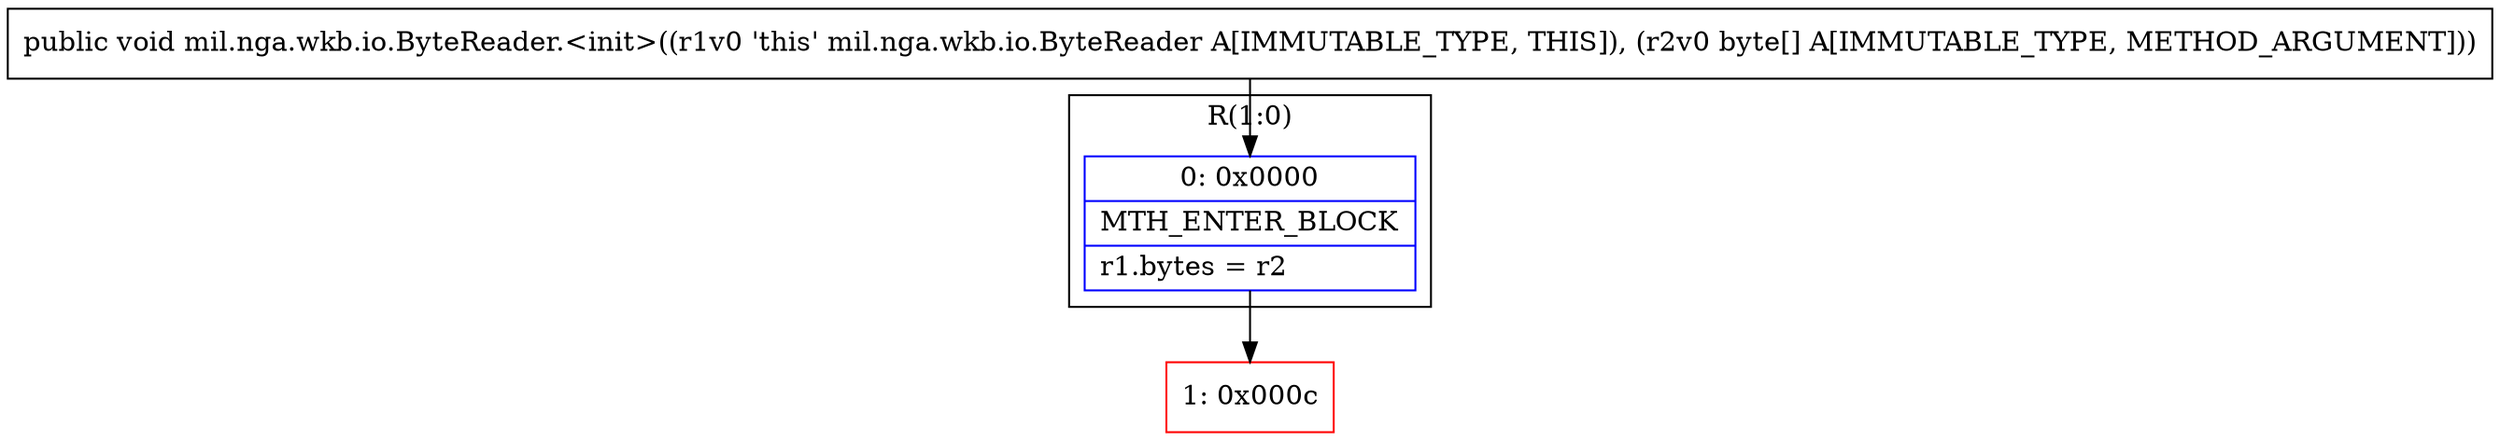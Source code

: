 digraph "CFG formil.nga.wkb.io.ByteReader.\<init\>([B)V" {
subgraph cluster_Region_1216669488 {
label = "R(1:0)";
node [shape=record,color=blue];
Node_0 [shape=record,label="{0\:\ 0x0000|MTH_ENTER_BLOCK\l|r1.bytes = r2\l}"];
}
Node_1 [shape=record,color=red,label="{1\:\ 0x000c}"];
MethodNode[shape=record,label="{public void mil.nga.wkb.io.ByteReader.\<init\>((r1v0 'this' mil.nga.wkb.io.ByteReader A[IMMUTABLE_TYPE, THIS]), (r2v0 byte[] A[IMMUTABLE_TYPE, METHOD_ARGUMENT])) }"];
MethodNode -> Node_0;
Node_0 -> Node_1;
}

